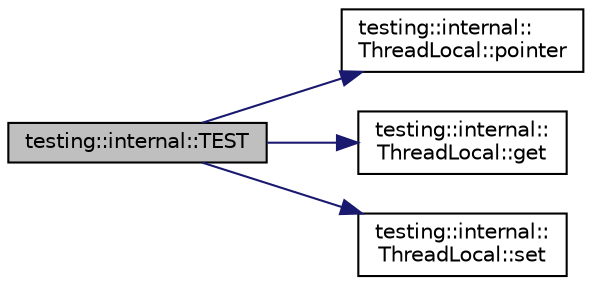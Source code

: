 digraph "testing::internal::TEST"
{
  edge [fontname="Helvetica",fontsize="10",labelfontname="Helvetica",labelfontsize="10"];
  node [fontname="Helvetica",fontsize="10",shape=record];
  rankdir="LR";
  Node3337 [label="testing::internal::TEST",height=0.2,width=0.4,color="black", fillcolor="grey75", style="filled", fontcolor="black"];
  Node3337 -> Node3338 [color="midnightblue",fontsize="10",style="solid",fontname="Helvetica"];
  Node3338 [label="testing::internal::\lThreadLocal::pointer",height=0.2,width=0.4,color="black", fillcolor="white", style="filled",URL="$dd/d13/classtesting_1_1internal_1_1_thread_local.html#a882f57fed4b074de83693c0c0fe62858"];
  Node3337 -> Node3339 [color="midnightblue",fontsize="10",style="solid",fontname="Helvetica"];
  Node3339 [label="testing::internal::\lThreadLocal::get",height=0.2,width=0.4,color="black", fillcolor="white", style="filled",URL="$dd/d13/classtesting_1_1internal_1_1_thread_local.html#ac56aeb97991824979bf192c63d1466f8"];
  Node3337 -> Node3340 [color="midnightblue",fontsize="10",style="solid",fontname="Helvetica"];
  Node3340 [label="testing::internal::\lThreadLocal::set",height=0.2,width=0.4,color="black", fillcolor="white", style="filled",URL="$dd/d13/classtesting_1_1internal_1_1_thread_local.html#ab5ebc7ba07426cef7167afa2a7707eb4"];
}
